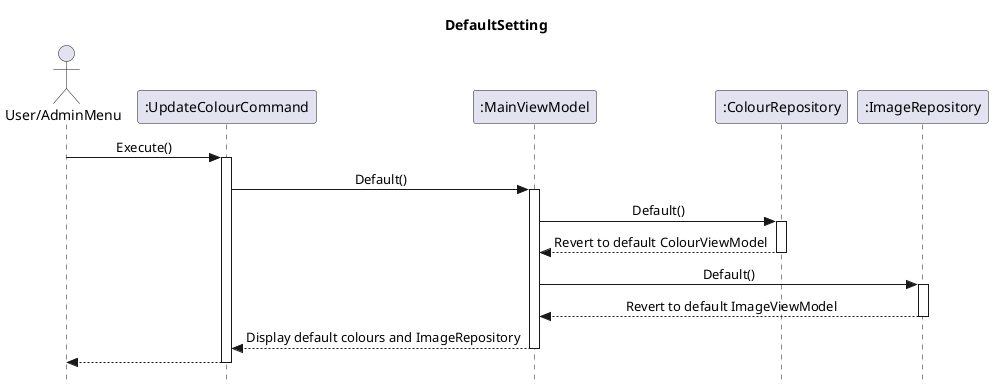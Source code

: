 @startuml test
skinparam style strictuml
skinparam sequenceMessageAlign center
title DefaultSetting

Actor "User/AdminMenu" as user

participant ":UpdateColourCommand" as UCC
participant ":MainViewModel" as MVM
participant ":ColourRepository" as CRP
participant ":ImageRepository" as IRP

user -> UCC ++: Execute()
UCC -> MVM ++: Default()
MVM -> CRP ++: Default()
return Revert to default ColourViewModel
MVM -> IRP ++: Default()
return Revert to default ImageViewModel
return Display default colours and ImageRepository
return
